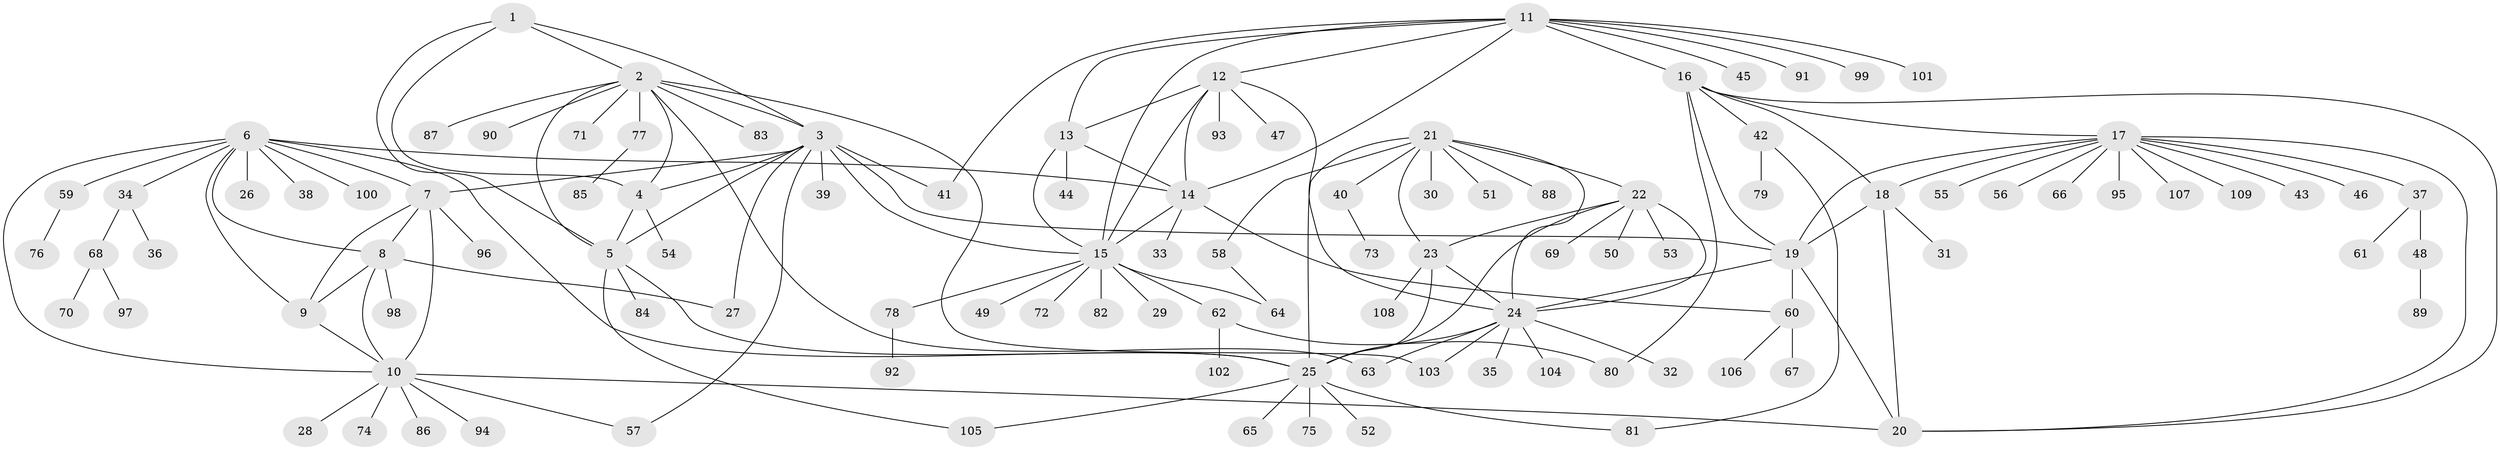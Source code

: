 // coarse degree distribution, {3: 0.046153846153846156, 10: 0.06153846153846154, 4: 0.03076923076923077, 12: 0.03076923076923077, 7: 0.015384615384615385, 5: 0.015384615384615385, 13: 0.015384615384615385, 1: 0.676923076923077, 2: 0.1076923076923077}
// Generated by graph-tools (version 1.1) at 2025/19/03/04/25 18:19:39]
// undirected, 109 vertices, 154 edges
graph export_dot {
graph [start="1"]
  node [color=gray90,style=filled];
  1;
  2;
  3;
  4;
  5;
  6;
  7;
  8;
  9;
  10;
  11;
  12;
  13;
  14;
  15;
  16;
  17;
  18;
  19;
  20;
  21;
  22;
  23;
  24;
  25;
  26;
  27;
  28;
  29;
  30;
  31;
  32;
  33;
  34;
  35;
  36;
  37;
  38;
  39;
  40;
  41;
  42;
  43;
  44;
  45;
  46;
  47;
  48;
  49;
  50;
  51;
  52;
  53;
  54;
  55;
  56;
  57;
  58;
  59;
  60;
  61;
  62;
  63;
  64;
  65;
  66;
  67;
  68;
  69;
  70;
  71;
  72;
  73;
  74;
  75;
  76;
  77;
  78;
  79;
  80;
  81;
  82;
  83;
  84;
  85;
  86;
  87;
  88;
  89;
  90;
  91;
  92;
  93;
  94;
  95;
  96;
  97;
  98;
  99;
  100;
  101;
  102;
  103;
  104;
  105;
  106;
  107;
  108;
  109;
  1 -- 2;
  1 -- 3;
  1 -- 4;
  1 -- 5;
  2 -- 3;
  2 -- 4;
  2 -- 5;
  2 -- 63;
  2 -- 71;
  2 -- 77;
  2 -- 83;
  2 -- 87;
  2 -- 90;
  2 -- 103;
  3 -- 4;
  3 -- 5;
  3 -- 7;
  3 -- 15;
  3 -- 19;
  3 -- 27;
  3 -- 39;
  3 -- 41;
  3 -- 57;
  4 -- 5;
  4 -- 54;
  5 -- 25;
  5 -- 84;
  5 -- 105;
  6 -- 7;
  6 -- 8;
  6 -- 9;
  6 -- 10;
  6 -- 14;
  6 -- 25;
  6 -- 26;
  6 -- 34;
  6 -- 38;
  6 -- 59;
  6 -- 100;
  7 -- 8;
  7 -- 9;
  7 -- 10;
  7 -- 96;
  8 -- 9;
  8 -- 10;
  8 -- 27;
  8 -- 98;
  9 -- 10;
  10 -- 20;
  10 -- 28;
  10 -- 57;
  10 -- 74;
  10 -- 86;
  10 -- 94;
  11 -- 12;
  11 -- 13;
  11 -- 14;
  11 -- 15;
  11 -- 16;
  11 -- 41;
  11 -- 45;
  11 -- 91;
  11 -- 99;
  11 -- 101;
  12 -- 13;
  12 -- 14;
  12 -- 15;
  12 -- 24;
  12 -- 47;
  12 -- 93;
  13 -- 14;
  13 -- 15;
  13 -- 44;
  14 -- 15;
  14 -- 33;
  14 -- 60;
  15 -- 29;
  15 -- 49;
  15 -- 62;
  15 -- 64;
  15 -- 72;
  15 -- 78;
  15 -- 82;
  16 -- 17;
  16 -- 18;
  16 -- 19;
  16 -- 20;
  16 -- 42;
  16 -- 80;
  17 -- 18;
  17 -- 19;
  17 -- 20;
  17 -- 37;
  17 -- 43;
  17 -- 46;
  17 -- 55;
  17 -- 56;
  17 -- 66;
  17 -- 95;
  17 -- 107;
  17 -- 109;
  18 -- 19;
  18 -- 20;
  18 -- 31;
  19 -- 20;
  19 -- 24;
  19 -- 60;
  21 -- 22;
  21 -- 23;
  21 -- 24;
  21 -- 25;
  21 -- 30;
  21 -- 40;
  21 -- 51;
  21 -- 58;
  21 -- 88;
  22 -- 23;
  22 -- 24;
  22 -- 25;
  22 -- 50;
  22 -- 53;
  22 -- 69;
  23 -- 24;
  23 -- 25;
  23 -- 108;
  24 -- 25;
  24 -- 32;
  24 -- 35;
  24 -- 63;
  24 -- 103;
  24 -- 104;
  25 -- 52;
  25 -- 65;
  25 -- 75;
  25 -- 81;
  25 -- 105;
  34 -- 36;
  34 -- 68;
  37 -- 48;
  37 -- 61;
  40 -- 73;
  42 -- 79;
  42 -- 81;
  48 -- 89;
  58 -- 64;
  59 -- 76;
  60 -- 67;
  60 -- 106;
  62 -- 80;
  62 -- 102;
  68 -- 70;
  68 -- 97;
  77 -- 85;
  78 -- 92;
}

